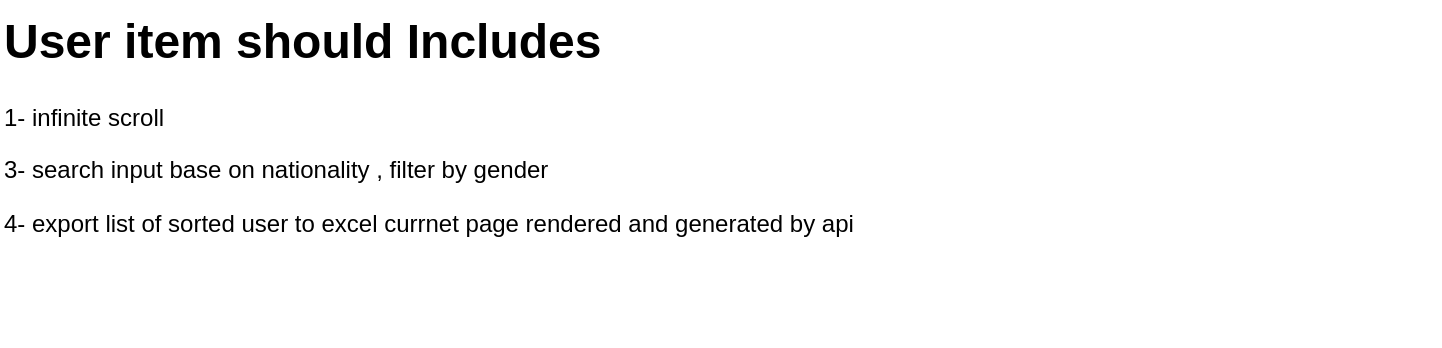 <mxfile>
    <diagram id="ly_OZ7x1TZtxGnOOAobW" name="Page-1">
        <mxGraphModel dx="1516" dy="797" grid="1" gridSize="10" guides="1" tooltips="1" connect="1" arrows="1" fold="1" page="1" pageScale="1" pageWidth="850" pageHeight="1100" math="0" shadow="0">
            <root>
                <mxCell id="0"/>
                <mxCell id="1" parent="0"/>
                <mxCell id="2" value="&lt;h1 style=&quot;margin-top: 0px;&quot;&gt;&lt;font style=&quot;color: light-dark(rgb(0, 0, 0), rgb(255, 255, 255));&quot;&gt;User item should Includes&lt;/font&gt;&lt;/h1&gt;&lt;p&gt;&lt;font style=&quot;color: light-dark(rgb(0, 0, 0), rgb(255, 255, 255));&quot;&gt;1- infinite scroll&lt;/font&gt;&lt;/p&gt;&lt;p&gt;&lt;span style=&quot;background-color: transparent;&quot;&gt;3- search input base on nationality , filter by gender&lt;/span&gt;&lt;/p&gt;&lt;p&gt;&lt;span style=&quot;background-color: transparent;&quot;&gt;&lt;font style=&quot;color: light-dark(rgb(0, 0, 0), rgb(255, 255, 255));&quot;&gt;4- export list of sorted user to excel currnet page rendered and generated by api&lt;/font&gt;&lt;/span&gt;&lt;/p&gt;" style="text;html=1;whiteSpace=wrap;overflow=hidden;rounded=0;" parent="1" vertex="1">
                    <mxGeometry x="-160" y="100" width="720" height="170" as="geometry"/>
                </mxCell>
            </root>
        </mxGraphModel>
    </diagram>
</mxfile>